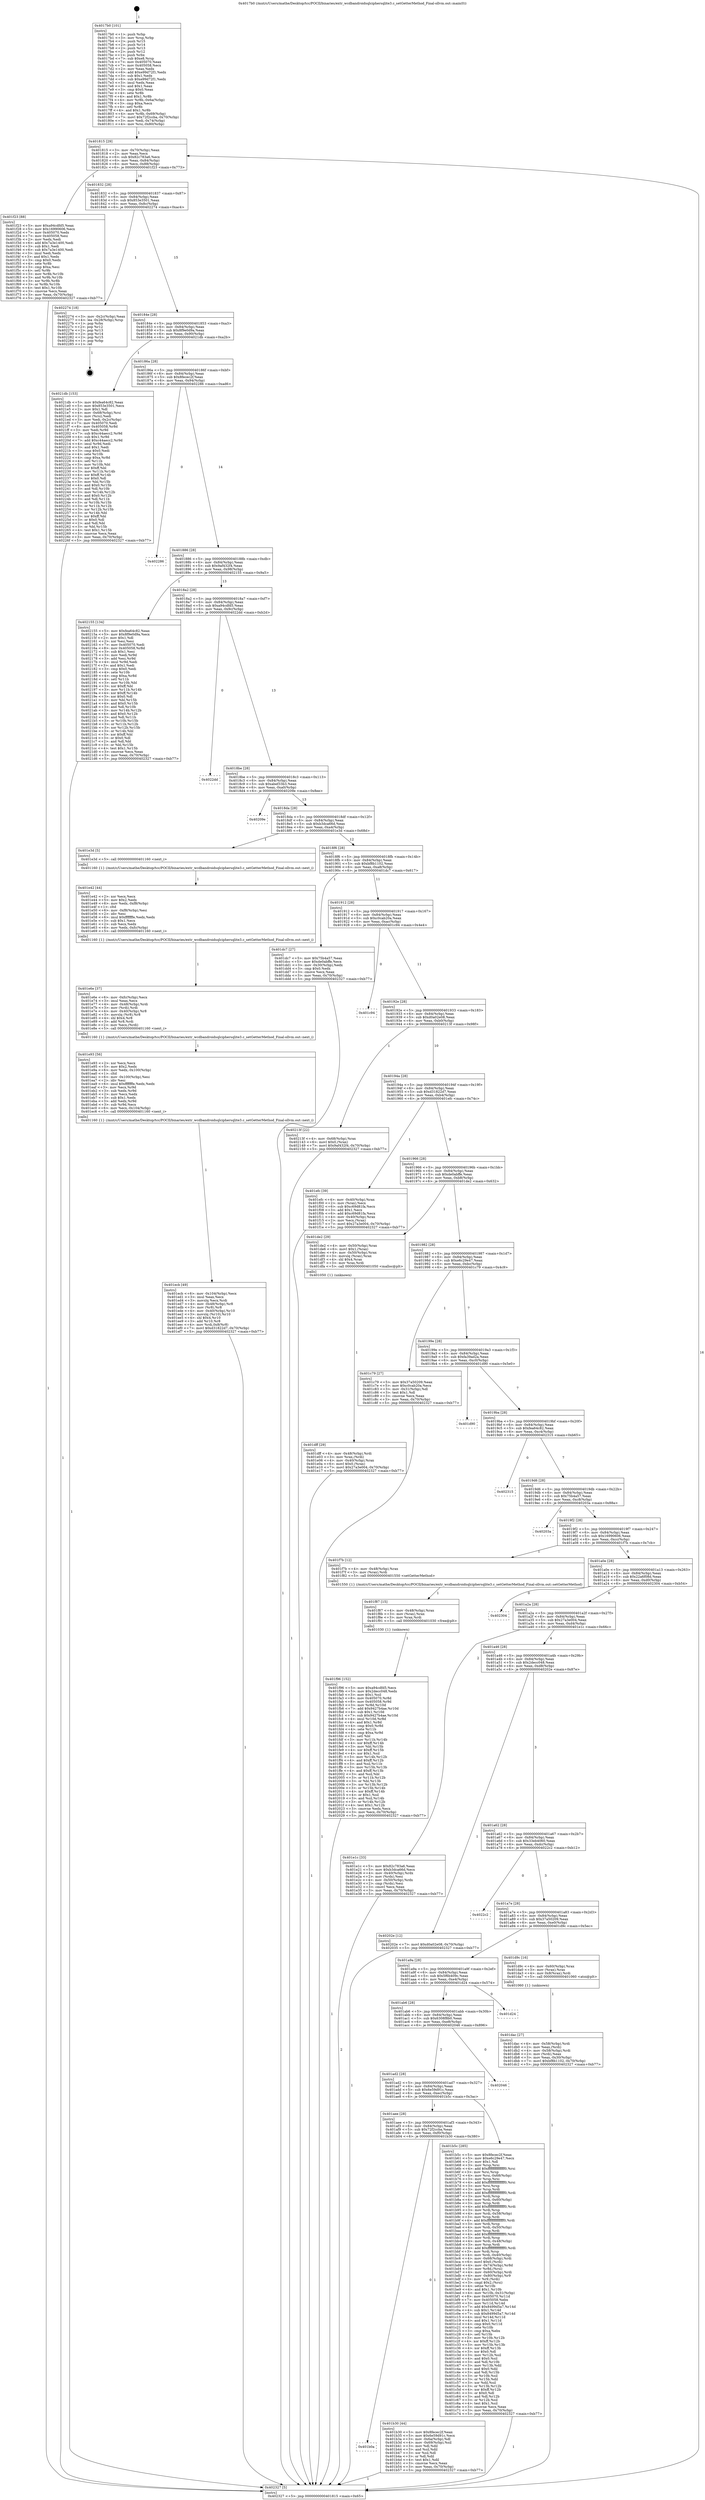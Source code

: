 digraph "0x4017b0" {
  label = "0x4017b0 (/mnt/c/Users/mathe/Desktop/tcc/POCII/binaries/extr_wcdbandroidsqlciphersqlite3.c_setGetterMethod_Final-ollvm.out::main(0))"
  labelloc = "t"
  node[shape=record]

  Entry [label="",width=0.3,height=0.3,shape=circle,fillcolor=black,style=filled]
  "0x401815" [label="{
     0x401815 [29]\l
     | [instrs]\l
     &nbsp;&nbsp;0x401815 \<+3\>: mov -0x70(%rbp),%eax\l
     &nbsp;&nbsp;0x401818 \<+2\>: mov %eax,%ecx\l
     &nbsp;&nbsp;0x40181a \<+6\>: sub $0x82c783a6,%ecx\l
     &nbsp;&nbsp;0x401820 \<+6\>: mov %eax,-0x84(%rbp)\l
     &nbsp;&nbsp;0x401826 \<+6\>: mov %ecx,-0x88(%rbp)\l
     &nbsp;&nbsp;0x40182c \<+6\>: je 0000000000401f23 \<main+0x773\>\l
  }"]
  "0x401f23" [label="{
     0x401f23 [88]\l
     | [instrs]\l
     &nbsp;&nbsp;0x401f23 \<+5\>: mov $0xa94cdfd5,%eax\l
     &nbsp;&nbsp;0x401f28 \<+5\>: mov $0x16990606,%ecx\l
     &nbsp;&nbsp;0x401f2d \<+7\>: mov 0x405070,%edx\l
     &nbsp;&nbsp;0x401f34 \<+7\>: mov 0x405058,%esi\l
     &nbsp;&nbsp;0x401f3b \<+2\>: mov %edx,%edi\l
     &nbsp;&nbsp;0x401f3d \<+6\>: add $0x7a3e1400,%edi\l
     &nbsp;&nbsp;0x401f43 \<+3\>: sub $0x1,%edi\l
     &nbsp;&nbsp;0x401f46 \<+6\>: sub $0x7a3e1400,%edi\l
     &nbsp;&nbsp;0x401f4c \<+3\>: imul %edi,%edx\l
     &nbsp;&nbsp;0x401f4f \<+3\>: and $0x1,%edx\l
     &nbsp;&nbsp;0x401f52 \<+3\>: cmp $0x0,%edx\l
     &nbsp;&nbsp;0x401f55 \<+4\>: sete %r8b\l
     &nbsp;&nbsp;0x401f59 \<+3\>: cmp $0xa,%esi\l
     &nbsp;&nbsp;0x401f5c \<+4\>: setl %r9b\l
     &nbsp;&nbsp;0x401f60 \<+3\>: mov %r8b,%r10b\l
     &nbsp;&nbsp;0x401f63 \<+3\>: and %r9b,%r10b\l
     &nbsp;&nbsp;0x401f66 \<+3\>: xor %r9b,%r8b\l
     &nbsp;&nbsp;0x401f69 \<+3\>: or %r8b,%r10b\l
     &nbsp;&nbsp;0x401f6c \<+4\>: test $0x1,%r10b\l
     &nbsp;&nbsp;0x401f70 \<+3\>: cmovne %ecx,%eax\l
     &nbsp;&nbsp;0x401f73 \<+3\>: mov %eax,-0x70(%rbp)\l
     &nbsp;&nbsp;0x401f76 \<+5\>: jmp 0000000000402327 \<main+0xb77\>\l
  }"]
  "0x401832" [label="{
     0x401832 [28]\l
     | [instrs]\l
     &nbsp;&nbsp;0x401832 \<+5\>: jmp 0000000000401837 \<main+0x87\>\l
     &nbsp;&nbsp;0x401837 \<+6\>: mov -0x84(%rbp),%eax\l
     &nbsp;&nbsp;0x40183d \<+5\>: sub $0x853e3501,%eax\l
     &nbsp;&nbsp;0x401842 \<+6\>: mov %eax,-0x8c(%rbp)\l
     &nbsp;&nbsp;0x401848 \<+6\>: je 0000000000402274 \<main+0xac4\>\l
  }"]
  Exit [label="",width=0.3,height=0.3,shape=circle,fillcolor=black,style=filled,peripheries=2]
  "0x402274" [label="{
     0x402274 [18]\l
     | [instrs]\l
     &nbsp;&nbsp;0x402274 \<+3\>: mov -0x2c(%rbp),%eax\l
     &nbsp;&nbsp;0x402277 \<+4\>: lea -0x28(%rbp),%rsp\l
     &nbsp;&nbsp;0x40227b \<+1\>: pop %rbx\l
     &nbsp;&nbsp;0x40227c \<+2\>: pop %r12\l
     &nbsp;&nbsp;0x40227e \<+2\>: pop %r13\l
     &nbsp;&nbsp;0x402280 \<+2\>: pop %r14\l
     &nbsp;&nbsp;0x402282 \<+2\>: pop %r15\l
     &nbsp;&nbsp;0x402284 \<+1\>: pop %rbp\l
     &nbsp;&nbsp;0x402285 \<+1\>: ret\l
  }"]
  "0x40184e" [label="{
     0x40184e [28]\l
     | [instrs]\l
     &nbsp;&nbsp;0x40184e \<+5\>: jmp 0000000000401853 \<main+0xa3\>\l
     &nbsp;&nbsp;0x401853 \<+6\>: mov -0x84(%rbp),%eax\l
     &nbsp;&nbsp;0x401859 \<+5\>: sub $0x8f9e0d9a,%eax\l
     &nbsp;&nbsp;0x40185e \<+6\>: mov %eax,-0x90(%rbp)\l
     &nbsp;&nbsp;0x401864 \<+6\>: je 00000000004021db \<main+0xa2b\>\l
  }"]
  "0x401f96" [label="{
     0x401f96 [152]\l
     | [instrs]\l
     &nbsp;&nbsp;0x401f96 \<+5\>: mov $0xa94cdfd5,%ecx\l
     &nbsp;&nbsp;0x401f9b \<+5\>: mov $0x2decc048,%edx\l
     &nbsp;&nbsp;0x401fa0 \<+3\>: mov $0x1,%sil\l
     &nbsp;&nbsp;0x401fa3 \<+8\>: mov 0x405070,%r8d\l
     &nbsp;&nbsp;0x401fab \<+8\>: mov 0x405058,%r9d\l
     &nbsp;&nbsp;0x401fb3 \<+3\>: mov %r8d,%r10d\l
     &nbsp;&nbsp;0x401fb6 \<+7\>: add $0x9427b4ae,%r10d\l
     &nbsp;&nbsp;0x401fbd \<+4\>: sub $0x1,%r10d\l
     &nbsp;&nbsp;0x401fc1 \<+7\>: sub $0x9427b4ae,%r10d\l
     &nbsp;&nbsp;0x401fc8 \<+4\>: imul %r10d,%r8d\l
     &nbsp;&nbsp;0x401fcc \<+4\>: and $0x1,%r8d\l
     &nbsp;&nbsp;0x401fd0 \<+4\>: cmp $0x0,%r8d\l
     &nbsp;&nbsp;0x401fd4 \<+4\>: sete %r11b\l
     &nbsp;&nbsp;0x401fd8 \<+4\>: cmp $0xa,%r9d\l
     &nbsp;&nbsp;0x401fdc \<+3\>: setl %bl\l
     &nbsp;&nbsp;0x401fdf \<+3\>: mov %r11b,%r14b\l
     &nbsp;&nbsp;0x401fe2 \<+4\>: xor $0xff,%r14b\l
     &nbsp;&nbsp;0x401fe6 \<+3\>: mov %bl,%r15b\l
     &nbsp;&nbsp;0x401fe9 \<+4\>: xor $0xff,%r15b\l
     &nbsp;&nbsp;0x401fed \<+4\>: xor $0x1,%sil\l
     &nbsp;&nbsp;0x401ff1 \<+3\>: mov %r14b,%r12b\l
     &nbsp;&nbsp;0x401ff4 \<+4\>: and $0xff,%r12b\l
     &nbsp;&nbsp;0x401ff8 \<+3\>: and %sil,%r11b\l
     &nbsp;&nbsp;0x401ffb \<+3\>: mov %r15b,%r13b\l
     &nbsp;&nbsp;0x401ffe \<+4\>: and $0xff,%r13b\l
     &nbsp;&nbsp;0x402002 \<+3\>: and %sil,%bl\l
     &nbsp;&nbsp;0x402005 \<+3\>: or %r11b,%r12b\l
     &nbsp;&nbsp;0x402008 \<+3\>: or %bl,%r13b\l
     &nbsp;&nbsp;0x40200b \<+3\>: xor %r13b,%r12b\l
     &nbsp;&nbsp;0x40200e \<+3\>: or %r15b,%r14b\l
     &nbsp;&nbsp;0x402011 \<+4\>: xor $0xff,%r14b\l
     &nbsp;&nbsp;0x402015 \<+4\>: or $0x1,%sil\l
     &nbsp;&nbsp;0x402019 \<+3\>: and %sil,%r14b\l
     &nbsp;&nbsp;0x40201c \<+3\>: or %r14b,%r12b\l
     &nbsp;&nbsp;0x40201f \<+4\>: test $0x1,%r12b\l
     &nbsp;&nbsp;0x402023 \<+3\>: cmovne %edx,%ecx\l
     &nbsp;&nbsp;0x402026 \<+3\>: mov %ecx,-0x70(%rbp)\l
     &nbsp;&nbsp;0x402029 \<+5\>: jmp 0000000000402327 \<main+0xb77\>\l
  }"]
  "0x4021db" [label="{
     0x4021db [153]\l
     | [instrs]\l
     &nbsp;&nbsp;0x4021db \<+5\>: mov $0xfea64c82,%eax\l
     &nbsp;&nbsp;0x4021e0 \<+5\>: mov $0x853e3501,%ecx\l
     &nbsp;&nbsp;0x4021e5 \<+2\>: mov $0x1,%dl\l
     &nbsp;&nbsp;0x4021e7 \<+4\>: mov -0x68(%rbp),%rsi\l
     &nbsp;&nbsp;0x4021eb \<+2\>: mov (%rsi),%edi\l
     &nbsp;&nbsp;0x4021ed \<+3\>: mov %edi,-0x2c(%rbp)\l
     &nbsp;&nbsp;0x4021f0 \<+7\>: mov 0x405070,%edi\l
     &nbsp;&nbsp;0x4021f7 \<+8\>: mov 0x405058,%r8d\l
     &nbsp;&nbsp;0x4021ff \<+3\>: mov %edi,%r9d\l
     &nbsp;&nbsp;0x402202 \<+7\>: sub $0xc44aecc2,%r9d\l
     &nbsp;&nbsp;0x402209 \<+4\>: sub $0x1,%r9d\l
     &nbsp;&nbsp;0x40220d \<+7\>: add $0xc44aecc2,%r9d\l
     &nbsp;&nbsp;0x402214 \<+4\>: imul %r9d,%edi\l
     &nbsp;&nbsp;0x402218 \<+3\>: and $0x1,%edi\l
     &nbsp;&nbsp;0x40221b \<+3\>: cmp $0x0,%edi\l
     &nbsp;&nbsp;0x40221e \<+4\>: sete %r10b\l
     &nbsp;&nbsp;0x402222 \<+4\>: cmp $0xa,%r8d\l
     &nbsp;&nbsp;0x402226 \<+4\>: setl %r11b\l
     &nbsp;&nbsp;0x40222a \<+3\>: mov %r10b,%bl\l
     &nbsp;&nbsp;0x40222d \<+3\>: xor $0xff,%bl\l
     &nbsp;&nbsp;0x402230 \<+3\>: mov %r11b,%r14b\l
     &nbsp;&nbsp;0x402233 \<+4\>: xor $0xff,%r14b\l
     &nbsp;&nbsp;0x402237 \<+3\>: xor $0x0,%dl\l
     &nbsp;&nbsp;0x40223a \<+3\>: mov %bl,%r15b\l
     &nbsp;&nbsp;0x40223d \<+4\>: and $0x0,%r15b\l
     &nbsp;&nbsp;0x402241 \<+3\>: and %dl,%r10b\l
     &nbsp;&nbsp;0x402244 \<+3\>: mov %r14b,%r12b\l
     &nbsp;&nbsp;0x402247 \<+4\>: and $0x0,%r12b\l
     &nbsp;&nbsp;0x40224b \<+3\>: and %dl,%r11b\l
     &nbsp;&nbsp;0x40224e \<+3\>: or %r10b,%r15b\l
     &nbsp;&nbsp;0x402251 \<+3\>: or %r11b,%r12b\l
     &nbsp;&nbsp;0x402254 \<+3\>: xor %r12b,%r15b\l
     &nbsp;&nbsp;0x402257 \<+3\>: or %r14b,%bl\l
     &nbsp;&nbsp;0x40225a \<+3\>: xor $0xff,%bl\l
     &nbsp;&nbsp;0x40225d \<+3\>: or $0x0,%dl\l
     &nbsp;&nbsp;0x402260 \<+2\>: and %dl,%bl\l
     &nbsp;&nbsp;0x402262 \<+3\>: or %bl,%r15b\l
     &nbsp;&nbsp;0x402265 \<+4\>: test $0x1,%r15b\l
     &nbsp;&nbsp;0x402269 \<+3\>: cmovne %ecx,%eax\l
     &nbsp;&nbsp;0x40226c \<+3\>: mov %eax,-0x70(%rbp)\l
     &nbsp;&nbsp;0x40226f \<+5\>: jmp 0000000000402327 \<main+0xb77\>\l
  }"]
  "0x40186a" [label="{
     0x40186a [28]\l
     | [instrs]\l
     &nbsp;&nbsp;0x40186a \<+5\>: jmp 000000000040186f \<main+0xbf\>\l
     &nbsp;&nbsp;0x40186f \<+6\>: mov -0x84(%rbp),%eax\l
     &nbsp;&nbsp;0x401875 \<+5\>: sub $0x8fecec2f,%eax\l
     &nbsp;&nbsp;0x40187a \<+6\>: mov %eax,-0x94(%rbp)\l
     &nbsp;&nbsp;0x401880 \<+6\>: je 0000000000402286 \<main+0xad6\>\l
  }"]
  "0x401f87" [label="{
     0x401f87 [15]\l
     | [instrs]\l
     &nbsp;&nbsp;0x401f87 \<+4\>: mov -0x48(%rbp),%rax\l
     &nbsp;&nbsp;0x401f8b \<+3\>: mov (%rax),%rax\l
     &nbsp;&nbsp;0x401f8e \<+3\>: mov %rax,%rdi\l
     &nbsp;&nbsp;0x401f91 \<+5\>: call 0000000000401030 \<free@plt\>\l
     | [calls]\l
     &nbsp;&nbsp;0x401030 \{1\} (unknown)\l
  }"]
  "0x402286" [label="{
     0x402286\l
  }", style=dashed]
  "0x401886" [label="{
     0x401886 [28]\l
     | [instrs]\l
     &nbsp;&nbsp;0x401886 \<+5\>: jmp 000000000040188b \<main+0xdb\>\l
     &nbsp;&nbsp;0x40188b \<+6\>: mov -0x84(%rbp),%eax\l
     &nbsp;&nbsp;0x401891 \<+5\>: sub $0x9af432f4,%eax\l
     &nbsp;&nbsp;0x401896 \<+6\>: mov %eax,-0x98(%rbp)\l
     &nbsp;&nbsp;0x40189c \<+6\>: je 0000000000402155 \<main+0x9a5\>\l
  }"]
  "0x401ecb" [label="{
     0x401ecb [49]\l
     | [instrs]\l
     &nbsp;&nbsp;0x401ecb \<+6\>: mov -0x104(%rbp),%ecx\l
     &nbsp;&nbsp;0x401ed1 \<+3\>: imul %eax,%ecx\l
     &nbsp;&nbsp;0x401ed4 \<+3\>: movslq %ecx,%rdi\l
     &nbsp;&nbsp;0x401ed7 \<+4\>: mov -0x48(%rbp),%r8\l
     &nbsp;&nbsp;0x401edb \<+3\>: mov (%r8),%r8\l
     &nbsp;&nbsp;0x401ede \<+4\>: mov -0x40(%rbp),%r10\l
     &nbsp;&nbsp;0x401ee2 \<+3\>: movslq (%r10),%r10\l
     &nbsp;&nbsp;0x401ee5 \<+4\>: shl $0x4,%r10\l
     &nbsp;&nbsp;0x401ee9 \<+3\>: add %r10,%r8\l
     &nbsp;&nbsp;0x401eec \<+4\>: mov %rdi,0x8(%r8)\l
     &nbsp;&nbsp;0x401ef0 \<+7\>: movl $0xd31822d7,-0x70(%rbp)\l
     &nbsp;&nbsp;0x401ef7 \<+5\>: jmp 0000000000402327 \<main+0xb77\>\l
  }"]
  "0x402155" [label="{
     0x402155 [134]\l
     | [instrs]\l
     &nbsp;&nbsp;0x402155 \<+5\>: mov $0xfea64c82,%eax\l
     &nbsp;&nbsp;0x40215a \<+5\>: mov $0x8f9e0d9a,%ecx\l
     &nbsp;&nbsp;0x40215f \<+2\>: mov $0x1,%dl\l
     &nbsp;&nbsp;0x402161 \<+2\>: xor %esi,%esi\l
     &nbsp;&nbsp;0x402163 \<+7\>: mov 0x405070,%edi\l
     &nbsp;&nbsp;0x40216a \<+8\>: mov 0x405058,%r8d\l
     &nbsp;&nbsp;0x402172 \<+3\>: sub $0x1,%esi\l
     &nbsp;&nbsp;0x402175 \<+3\>: mov %edi,%r9d\l
     &nbsp;&nbsp;0x402178 \<+3\>: add %esi,%r9d\l
     &nbsp;&nbsp;0x40217b \<+4\>: imul %r9d,%edi\l
     &nbsp;&nbsp;0x40217f \<+3\>: and $0x1,%edi\l
     &nbsp;&nbsp;0x402182 \<+3\>: cmp $0x0,%edi\l
     &nbsp;&nbsp;0x402185 \<+4\>: sete %r10b\l
     &nbsp;&nbsp;0x402189 \<+4\>: cmp $0xa,%r8d\l
     &nbsp;&nbsp;0x40218d \<+4\>: setl %r11b\l
     &nbsp;&nbsp;0x402191 \<+3\>: mov %r10b,%bl\l
     &nbsp;&nbsp;0x402194 \<+3\>: xor $0xff,%bl\l
     &nbsp;&nbsp;0x402197 \<+3\>: mov %r11b,%r14b\l
     &nbsp;&nbsp;0x40219a \<+4\>: xor $0xff,%r14b\l
     &nbsp;&nbsp;0x40219e \<+3\>: xor $0x0,%dl\l
     &nbsp;&nbsp;0x4021a1 \<+3\>: mov %bl,%r15b\l
     &nbsp;&nbsp;0x4021a4 \<+4\>: and $0x0,%r15b\l
     &nbsp;&nbsp;0x4021a8 \<+3\>: and %dl,%r10b\l
     &nbsp;&nbsp;0x4021ab \<+3\>: mov %r14b,%r12b\l
     &nbsp;&nbsp;0x4021ae \<+4\>: and $0x0,%r12b\l
     &nbsp;&nbsp;0x4021b2 \<+3\>: and %dl,%r11b\l
     &nbsp;&nbsp;0x4021b5 \<+3\>: or %r10b,%r15b\l
     &nbsp;&nbsp;0x4021b8 \<+3\>: or %r11b,%r12b\l
     &nbsp;&nbsp;0x4021bb \<+3\>: xor %r12b,%r15b\l
     &nbsp;&nbsp;0x4021be \<+3\>: or %r14b,%bl\l
     &nbsp;&nbsp;0x4021c1 \<+3\>: xor $0xff,%bl\l
     &nbsp;&nbsp;0x4021c4 \<+3\>: or $0x0,%dl\l
     &nbsp;&nbsp;0x4021c7 \<+2\>: and %dl,%bl\l
     &nbsp;&nbsp;0x4021c9 \<+3\>: or %bl,%r15b\l
     &nbsp;&nbsp;0x4021cc \<+4\>: test $0x1,%r15b\l
     &nbsp;&nbsp;0x4021d0 \<+3\>: cmovne %ecx,%eax\l
     &nbsp;&nbsp;0x4021d3 \<+3\>: mov %eax,-0x70(%rbp)\l
     &nbsp;&nbsp;0x4021d6 \<+5\>: jmp 0000000000402327 \<main+0xb77\>\l
  }"]
  "0x4018a2" [label="{
     0x4018a2 [28]\l
     | [instrs]\l
     &nbsp;&nbsp;0x4018a2 \<+5\>: jmp 00000000004018a7 \<main+0xf7\>\l
     &nbsp;&nbsp;0x4018a7 \<+6\>: mov -0x84(%rbp),%eax\l
     &nbsp;&nbsp;0x4018ad \<+5\>: sub $0xa94cdfd5,%eax\l
     &nbsp;&nbsp;0x4018b2 \<+6\>: mov %eax,-0x9c(%rbp)\l
     &nbsp;&nbsp;0x4018b8 \<+6\>: je 00000000004022dd \<main+0xb2d\>\l
  }"]
  "0x401e93" [label="{
     0x401e93 [56]\l
     | [instrs]\l
     &nbsp;&nbsp;0x401e93 \<+2\>: xor %ecx,%ecx\l
     &nbsp;&nbsp;0x401e95 \<+5\>: mov $0x2,%edx\l
     &nbsp;&nbsp;0x401e9a \<+6\>: mov %edx,-0x100(%rbp)\l
     &nbsp;&nbsp;0x401ea0 \<+1\>: cltd\l
     &nbsp;&nbsp;0x401ea1 \<+6\>: mov -0x100(%rbp),%esi\l
     &nbsp;&nbsp;0x401ea7 \<+2\>: idiv %esi\l
     &nbsp;&nbsp;0x401ea9 \<+6\>: imul $0xfffffffe,%edx,%edx\l
     &nbsp;&nbsp;0x401eaf \<+3\>: mov %ecx,%r9d\l
     &nbsp;&nbsp;0x401eb2 \<+3\>: sub %edx,%r9d\l
     &nbsp;&nbsp;0x401eb5 \<+2\>: mov %ecx,%edx\l
     &nbsp;&nbsp;0x401eb7 \<+3\>: sub $0x1,%edx\l
     &nbsp;&nbsp;0x401eba \<+3\>: add %edx,%r9d\l
     &nbsp;&nbsp;0x401ebd \<+3\>: sub %r9d,%ecx\l
     &nbsp;&nbsp;0x401ec0 \<+6\>: mov %ecx,-0x104(%rbp)\l
     &nbsp;&nbsp;0x401ec6 \<+5\>: call 0000000000401160 \<next_i\>\l
     | [calls]\l
     &nbsp;&nbsp;0x401160 \{1\} (/mnt/c/Users/mathe/Desktop/tcc/POCII/binaries/extr_wcdbandroidsqlciphersqlite3.c_setGetterMethod_Final-ollvm.out::next_i)\l
  }"]
  "0x4022dd" [label="{
     0x4022dd\l
  }", style=dashed]
  "0x4018be" [label="{
     0x4018be [28]\l
     | [instrs]\l
     &nbsp;&nbsp;0x4018be \<+5\>: jmp 00000000004018c3 \<main+0x113\>\l
     &nbsp;&nbsp;0x4018c3 \<+6\>: mov -0x84(%rbp),%eax\l
     &nbsp;&nbsp;0x4018c9 \<+5\>: sub $0xabef33b3,%eax\l
     &nbsp;&nbsp;0x4018ce \<+6\>: mov %eax,-0xa0(%rbp)\l
     &nbsp;&nbsp;0x4018d4 \<+6\>: je 000000000040209e \<main+0x8ee\>\l
  }"]
  "0x401e6e" [label="{
     0x401e6e [37]\l
     | [instrs]\l
     &nbsp;&nbsp;0x401e6e \<+6\>: mov -0xfc(%rbp),%ecx\l
     &nbsp;&nbsp;0x401e74 \<+3\>: imul %eax,%ecx\l
     &nbsp;&nbsp;0x401e77 \<+4\>: mov -0x48(%rbp),%rdi\l
     &nbsp;&nbsp;0x401e7b \<+3\>: mov (%rdi),%rdi\l
     &nbsp;&nbsp;0x401e7e \<+4\>: mov -0x40(%rbp),%r8\l
     &nbsp;&nbsp;0x401e82 \<+3\>: movslq (%r8),%r8\l
     &nbsp;&nbsp;0x401e85 \<+4\>: shl $0x4,%r8\l
     &nbsp;&nbsp;0x401e89 \<+3\>: add %r8,%rdi\l
     &nbsp;&nbsp;0x401e8c \<+2\>: mov %ecx,(%rdi)\l
     &nbsp;&nbsp;0x401e8e \<+5\>: call 0000000000401160 \<next_i\>\l
     | [calls]\l
     &nbsp;&nbsp;0x401160 \{1\} (/mnt/c/Users/mathe/Desktop/tcc/POCII/binaries/extr_wcdbandroidsqlciphersqlite3.c_setGetterMethod_Final-ollvm.out::next_i)\l
  }"]
  "0x40209e" [label="{
     0x40209e\l
  }", style=dashed]
  "0x4018da" [label="{
     0x4018da [28]\l
     | [instrs]\l
     &nbsp;&nbsp;0x4018da \<+5\>: jmp 00000000004018df \<main+0x12f\>\l
     &nbsp;&nbsp;0x4018df \<+6\>: mov -0x84(%rbp),%eax\l
     &nbsp;&nbsp;0x4018e5 \<+5\>: sub $0xb3dca66d,%eax\l
     &nbsp;&nbsp;0x4018ea \<+6\>: mov %eax,-0xa4(%rbp)\l
     &nbsp;&nbsp;0x4018f0 \<+6\>: je 0000000000401e3d \<main+0x68d\>\l
  }"]
  "0x401e42" [label="{
     0x401e42 [44]\l
     | [instrs]\l
     &nbsp;&nbsp;0x401e42 \<+2\>: xor %ecx,%ecx\l
     &nbsp;&nbsp;0x401e44 \<+5\>: mov $0x2,%edx\l
     &nbsp;&nbsp;0x401e49 \<+6\>: mov %edx,-0xf8(%rbp)\l
     &nbsp;&nbsp;0x401e4f \<+1\>: cltd\l
     &nbsp;&nbsp;0x401e50 \<+6\>: mov -0xf8(%rbp),%esi\l
     &nbsp;&nbsp;0x401e56 \<+2\>: idiv %esi\l
     &nbsp;&nbsp;0x401e58 \<+6\>: imul $0xfffffffe,%edx,%edx\l
     &nbsp;&nbsp;0x401e5e \<+3\>: sub $0x1,%ecx\l
     &nbsp;&nbsp;0x401e61 \<+2\>: sub %ecx,%edx\l
     &nbsp;&nbsp;0x401e63 \<+6\>: mov %edx,-0xfc(%rbp)\l
     &nbsp;&nbsp;0x401e69 \<+5\>: call 0000000000401160 \<next_i\>\l
     | [calls]\l
     &nbsp;&nbsp;0x401160 \{1\} (/mnt/c/Users/mathe/Desktop/tcc/POCII/binaries/extr_wcdbandroidsqlciphersqlite3.c_setGetterMethod_Final-ollvm.out::next_i)\l
  }"]
  "0x401e3d" [label="{
     0x401e3d [5]\l
     | [instrs]\l
     &nbsp;&nbsp;0x401e3d \<+5\>: call 0000000000401160 \<next_i\>\l
     | [calls]\l
     &nbsp;&nbsp;0x401160 \{1\} (/mnt/c/Users/mathe/Desktop/tcc/POCII/binaries/extr_wcdbandroidsqlciphersqlite3.c_setGetterMethod_Final-ollvm.out::next_i)\l
  }"]
  "0x4018f6" [label="{
     0x4018f6 [28]\l
     | [instrs]\l
     &nbsp;&nbsp;0x4018f6 \<+5\>: jmp 00000000004018fb \<main+0x14b\>\l
     &nbsp;&nbsp;0x4018fb \<+6\>: mov -0x84(%rbp),%eax\l
     &nbsp;&nbsp;0x401901 \<+5\>: sub $0xbf8b1102,%eax\l
     &nbsp;&nbsp;0x401906 \<+6\>: mov %eax,-0xa8(%rbp)\l
     &nbsp;&nbsp;0x40190c \<+6\>: je 0000000000401dc7 \<main+0x617\>\l
  }"]
  "0x401dff" [label="{
     0x401dff [29]\l
     | [instrs]\l
     &nbsp;&nbsp;0x401dff \<+4\>: mov -0x48(%rbp),%rdi\l
     &nbsp;&nbsp;0x401e03 \<+3\>: mov %rax,(%rdi)\l
     &nbsp;&nbsp;0x401e06 \<+4\>: mov -0x40(%rbp),%rax\l
     &nbsp;&nbsp;0x401e0a \<+6\>: movl $0x0,(%rax)\l
     &nbsp;&nbsp;0x401e10 \<+7\>: movl $0x27a3e004,-0x70(%rbp)\l
     &nbsp;&nbsp;0x401e17 \<+5\>: jmp 0000000000402327 \<main+0xb77\>\l
  }"]
  "0x401dc7" [label="{
     0x401dc7 [27]\l
     | [instrs]\l
     &nbsp;&nbsp;0x401dc7 \<+5\>: mov $0x75b4a57,%eax\l
     &nbsp;&nbsp;0x401dcc \<+5\>: mov $0xde0abffe,%ecx\l
     &nbsp;&nbsp;0x401dd1 \<+3\>: mov -0x30(%rbp),%edx\l
     &nbsp;&nbsp;0x401dd4 \<+3\>: cmp $0x0,%edx\l
     &nbsp;&nbsp;0x401dd7 \<+3\>: cmove %ecx,%eax\l
     &nbsp;&nbsp;0x401dda \<+3\>: mov %eax,-0x70(%rbp)\l
     &nbsp;&nbsp;0x401ddd \<+5\>: jmp 0000000000402327 \<main+0xb77\>\l
  }"]
  "0x401912" [label="{
     0x401912 [28]\l
     | [instrs]\l
     &nbsp;&nbsp;0x401912 \<+5\>: jmp 0000000000401917 \<main+0x167\>\l
     &nbsp;&nbsp;0x401917 \<+6\>: mov -0x84(%rbp),%eax\l
     &nbsp;&nbsp;0x40191d \<+5\>: sub $0xc0cab20a,%eax\l
     &nbsp;&nbsp;0x401922 \<+6\>: mov %eax,-0xac(%rbp)\l
     &nbsp;&nbsp;0x401928 \<+6\>: je 0000000000401c94 \<main+0x4e4\>\l
  }"]
  "0x401dac" [label="{
     0x401dac [27]\l
     | [instrs]\l
     &nbsp;&nbsp;0x401dac \<+4\>: mov -0x58(%rbp),%rdi\l
     &nbsp;&nbsp;0x401db0 \<+2\>: mov %eax,(%rdi)\l
     &nbsp;&nbsp;0x401db2 \<+4\>: mov -0x58(%rbp),%rdi\l
     &nbsp;&nbsp;0x401db6 \<+2\>: mov (%rdi),%eax\l
     &nbsp;&nbsp;0x401db8 \<+3\>: mov %eax,-0x30(%rbp)\l
     &nbsp;&nbsp;0x401dbb \<+7\>: movl $0xbf8b1102,-0x70(%rbp)\l
     &nbsp;&nbsp;0x401dc2 \<+5\>: jmp 0000000000402327 \<main+0xb77\>\l
  }"]
  "0x401c94" [label="{
     0x401c94\l
  }", style=dashed]
  "0x40192e" [label="{
     0x40192e [28]\l
     | [instrs]\l
     &nbsp;&nbsp;0x40192e \<+5\>: jmp 0000000000401933 \<main+0x183\>\l
     &nbsp;&nbsp;0x401933 \<+6\>: mov -0x84(%rbp),%eax\l
     &nbsp;&nbsp;0x401939 \<+5\>: sub $0xd0a02e08,%eax\l
     &nbsp;&nbsp;0x40193e \<+6\>: mov %eax,-0xb0(%rbp)\l
     &nbsp;&nbsp;0x401944 \<+6\>: je 000000000040213f \<main+0x98f\>\l
  }"]
  "0x4017b0" [label="{
     0x4017b0 [101]\l
     | [instrs]\l
     &nbsp;&nbsp;0x4017b0 \<+1\>: push %rbp\l
     &nbsp;&nbsp;0x4017b1 \<+3\>: mov %rsp,%rbp\l
     &nbsp;&nbsp;0x4017b4 \<+2\>: push %r15\l
     &nbsp;&nbsp;0x4017b6 \<+2\>: push %r14\l
     &nbsp;&nbsp;0x4017b8 \<+2\>: push %r13\l
     &nbsp;&nbsp;0x4017ba \<+2\>: push %r12\l
     &nbsp;&nbsp;0x4017bc \<+1\>: push %rbx\l
     &nbsp;&nbsp;0x4017bd \<+7\>: sub $0xe8,%rsp\l
     &nbsp;&nbsp;0x4017c4 \<+7\>: mov 0x405070,%eax\l
     &nbsp;&nbsp;0x4017cb \<+7\>: mov 0x405058,%ecx\l
     &nbsp;&nbsp;0x4017d2 \<+2\>: mov %eax,%edx\l
     &nbsp;&nbsp;0x4017d4 \<+6\>: add $0xe99d72f1,%edx\l
     &nbsp;&nbsp;0x4017da \<+3\>: sub $0x1,%edx\l
     &nbsp;&nbsp;0x4017dd \<+6\>: sub $0xe99d72f1,%edx\l
     &nbsp;&nbsp;0x4017e3 \<+3\>: imul %edx,%eax\l
     &nbsp;&nbsp;0x4017e6 \<+3\>: and $0x1,%eax\l
     &nbsp;&nbsp;0x4017e9 \<+3\>: cmp $0x0,%eax\l
     &nbsp;&nbsp;0x4017ec \<+4\>: sete %r8b\l
     &nbsp;&nbsp;0x4017f0 \<+4\>: and $0x1,%r8b\l
     &nbsp;&nbsp;0x4017f4 \<+4\>: mov %r8b,-0x6a(%rbp)\l
     &nbsp;&nbsp;0x4017f8 \<+3\>: cmp $0xa,%ecx\l
     &nbsp;&nbsp;0x4017fb \<+4\>: setl %r8b\l
     &nbsp;&nbsp;0x4017ff \<+4\>: and $0x1,%r8b\l
     &nbsp;&nbsp;0x401803 \<+4\>: mov %r8b,-0x69(%rbp)\l
     &nbsp;&nbsp;0x401807 \<+7\>: movl $0x72f2ccba,-0x70(%rbp)\l
     &nbsp;&nbsp;0x40180e \<+3\>: mov %edi,-0x74(%rbp)\l
     &nbsp;&nbsp;0x401811 \<+4\>: mov %rsi,-0x80(%rbp)\l
  }"]
  "0x40213f" [label="{
     0x40213f [22]\l
     | [instrs]\l
     &nbsp;&nbsp;0x40213f \<+4\>: mov -0x68(%rbp),%rax\l
     &nbsp;&nbsp;0x402143 \<+6\>: movl $0x0,(%rax)\l
     &nbsp;&nbsp;0x402149 \<+7\>: movl $0x9af432f4,-0x70(%rbp)\l
     &nbsp;&nbsp;0x402150 \<+5\>: jmp 0000000000402327 \<main+0xb77\>\l
  }"]
  "0x40194a" [label="{
     0x40194a [28]\l
     | [instrs]\l
     &nbsp;&nbsp;0x40194a \<+5\>: jmp 000000000040194f \<main+0x19f\>\l
     &nbsp;&nbsp;0x40194f \<+6\>: mov -0x84(%rbp),%eax\l
     &nbsp;&nbsp;0x401955 \<+5\>: sub $0xd31822d7,%eax\l
     &nbsp;&nbsp;0x40195a \<+6\>: mov %eax,-0xb4(%rbp)\l
     &nbsp;&nbsp;0x401960 \<+6\>: je 0000000000401efc \<main+0x74c\>\l
  }"]
  "0x402327" [label="{
     0x402327 [5]\l
     | [instrs]\l
     &nbsp;&nbsp;0x402327 \<+5\>: jmp 0000000000401815 \<main+0x65\>\l
  }"]
  "0x401efc" [label="{
     0x401efc [39]\l
     | [instrs]\l
     &nbsp;&nbsp;0x401efc \<+4\>: mov -0x40(%rbp),%rax\l
     &nbsp;&nbsp;0x401f00 \<+2\>: mov (%rax),%ecx\l
     &nbsp;&nbsp;0x401f02 \<+6\>: sub $0xc69d81fa,%ecx\l
     &nbsp;&nbsp;0x401f08 \<+3\>: add $0x1,%ecx\l
     &nbsp;&nbsp;0x401f0b \<+6\>: add $0xc69d81fa,%ecx\l
     &nbsp;&nbsp;0x401f11 \<+4\>: mov -0x40(%rbp),%rax\l
     &nbsp;&nbsp;0x401f15 \<+2\>: mov %ecx,(%rax)\l
     &nbsp;&nbsp;0x401f17 \<+7\>: movl $0x27a3e004,-0x70(%rbp)\l
     &nbsp;&nbsp;0x401f1e \<+5\>: jmp 0000000000402327 \<main+0xb77\>\l
  }"]
  "0x401966" [label="{
     0x401966 [28]\l
     | [instrs]\l
     &nbsp;&nbsp;0x401966 \<+5\>: jmp 000000000040196b \<main+0x1bb\>\l
     &nbsp;&nbsp;0x40196b \<+6\>: mov -0x84(%rbp),%eax\l
     &nbsp;&nbsp;0x401971 \<+5\>: sub $0xde0abffe,%eax\l
     &nbsp;&nbsp;0x401976 \<+6\>: mov %eax,-0xb8(%rbp)\l
     &nbsp;&nbsp;0x40197c \<+6\>: je 0000000000401de2 \<main+0x632\>\l
  }"]
  "0x401b0a" [label="{
     0x401b0a\l
  }", style=dashed]
  "0x401de2" [label="{
     0x401de2 [29]\l
     | [instrs]\l
     &nbsp;&nbsp;0x401de2 \<+4\>: mov -0x50(%rbp),%rax\l
     &nbsp;&nbsp;0x401de6 \<+6\>: movl $0x1,(%rax)\l
     &nbsp;&nbsp;0x401dec \<+4\>: mov -0x50(%rbp),%rax\l
     &nbsp;&nbsp;0x401df0 \<+3\>: movslq (%rax),%rax\l
     &nbsp;&nbsp;0x401df3 \<+4\>: shl $0x4,%rax\l
     &nbsp;&nbsp;0x401df7 \<+3\>: mov %rax,%rdi\l
     &nbsp;&nbsp;0x401dfa \<+5\>: call 0000000000401050 \<malloc@plt\>\l
     | [calls]\l
     &nbsp;&nbsp;0x401050 \{1\} (unknown)\l
  }"]
  "0x401982" [label="{
     0x401982 [28]\l
     | [instrs]\l
     &nbsp;&nbsp;0x401982 \<+5\>: jmp 0000000000401987 \<main+0x1d7\>\l
     &nbsp;&nbsp;0x401987 \<+6\>: mov -0x84(%rbp),%eax\l
     &nbsp;&nbsp;0x40198d \<+5\>: sub $0xe6c29e47,%eax\l
     &nbsp;&nbsp;0x401992 \<+6\>: mov %eax,-0xbc(%rbp)\l
     &nbsp;&nbsp;0x401998 \<+6\>: je 0000000000401c79 \<main+0x4c9\>\l
  }"]
  "0x401b30" [label="{
     0x401b30 [44]\l
     | [instrs]\l
     &nbsp;&nbsp;0x401b30 \<+5\>: mov $0x8fecec2f,%eax\l
     &nbsp;&nbsp;0x401b35 \<+5\>: mov $0x6e59d91c,%ecx\l
     &nbsp;&nbsp;0x401b3a \<+3\>: mov -0x6a(%rbp),%dl\l
     &nbsp;&nbsp;0x401b3d \<+4\>: mov -0x69(%rbp),%sil\l
     &nbsp;&nbsp;0x401b41 \<+3\>: mov %dl,%dil\l
     &nbsp;&nbsp;0x401b44 \<+3\>: and %sil,%dil\l
     &nbsp;&nbsp;0x401b47 \<+3\>: xor %sil,%dl\l
     &nbsp;&nbsp;0x401b4a \<+3\>: or %dl,%dil\l
     &nbsp;&nbsp;0x401b4d \<+4\>: test $0x1,%dil\l
     &nbsp;&nbsp;0x401b51 \<+3\>: cmovne %ecx,%eax\l
     &nbsp;&nbsp;0x401b54 \<+3\>: mov %eax,-0x70(%rbp)\l
     &nbsp;&nbsp;0x401b57 \<+5\>: jmp 0000000000402327 \<main+0xb77\>\l
  }"]
  "0x401c79" [label="{
     0x401c79 [27]\l
     | [instrs]\l
     &nbsp;&nbsp;0x401c79 \<+5\>: mov $0x37a50209,%eax\l
     &nbsp;&nbsp;0x401c7e \<+5\>: mov $0xc0cab20a,%ecx\l
     &nbsp;&nbsp;0x401c83 \<+3\>: mov -0x31(%rbp),%dl\l
     &nbsp;&nbsp;0x401c86 \<+3\>: test $0x1,%dl\l
     &nbsp;&nbsp;0x401c89 \<+3\>: cmovne %ecx,%eax\l
     &nbsp;&nbsp;0x401c8c \<+3\>: mov %eax,-0x70(%rbp)\l
     &nbsp;&nbsp;0x401c8f \<+5\>: jmp 0000000000402327 \<main+0xb77\>\l
  }"]
  "0x40199e" [label="{
     0x40199e [28]\l
     | [instrs]\l
     &nbsp;&nbsp;0x40199e \<+5\>: jmp 00000000004019a3 \<main+0x1f3\>\l
     &nbsp;&nbsp;0x4019a3 \<+6\>: mov -0x84(%rbp),%eax\l
     &nbsp;&nbsp;0x4019a9 \<+5\>: sub $0xfa39ad2a,%eax\l
     &nbsp;&nbsp;0x4019ae \<+6\>: mov %eax,-0xc0(%rbp)\l
     &nbsp;&nbsp;0x4019b4 \<+6\>: je 0000000000401d90 \<main+0x5e0\>\l
  }"]
  "0x401aee" [label="{
     0x401aee [28]\l
     | [instrs]\l
     &nbsp;&nbsp;0x401aee \<+5\>: jmp 0000000000401af3 \<main+0x343\>\l
     &nbsp;&nbsp;0x401af3 \<+6\>: mov -0x84(%rbp),%eax\l
     &nbsp;&nbsp;0x401af9 \<+5\>: sub $0x72f2ccba,%eax\l
     &nbsp;&nbsp;0x401afe \<+6\>: mov %eax,-0xf0(%rbp)\l
     &nbsp;&nbsp;0x401b04 \<+6\>: je 0000000000401b30 \<main+0x380\>\l
  }"]
  "0x401d90" [label="{
     0x401d90\l
  }", style=dashed]
  "0x4019ba" [label="{
     0x4019ba [28]\l
     | [instrs]\l
     &nbsp;&nbsp;0x4019ba \<+5\>: jmp 00000000004019bf \<main+0x20f\>\l
     &nbsp;&nbsp;0x4019bf \<+6\>: mov -0x84(%rbp),%eax\l
     &nbsp;&nbsp;0x4019c5 \<+5\>: sub $0xfea64c82,%eax\l
     &nbsp;&nbsp;0x4019ca \<+6\>: mov %eax,-0xc4(%rbp)\l
     &nbsp;&nbsp;0x4019d0 \<+6\>: je 0000000000402315 \<main+0xb65\>\l
  }"]
  "0x401b5c" [label="{
     0x401b5c [285]\l
     | [instrs]\l
     &nbsp;&nbsp;0x401b5c \<+5\>: mov $0x8fecec2f,%eax\l
     &nbsp;&nbsp;0x401b61 \<+5\>: mov $0xe6c29e47,%ecx\l
     &nbsp;&nbsp;0x401b66 \<+2\>: mov $0x1,%dl\l
     &nbsp;&nbsp;0x401b68 \<+3\>: mov %rsp,%rsi\l
     &nbsp;&nbsp;0x401b6b \<+4\>: add $0xfffffffffffffff0,%rsi\l
     &nbsp;&nbsp;0x401b6f \<+3\>: mov %rsi,%rsp\l
     &nbsp;&nbsp;0x401b72 \<+4\>: mov %rsi,-0x68(%rbp)\l
     &nbsp;&nbsp;0x401b76 \<+3\>: mov %rsp,%rsi\l
     &nbsp;&nbsp;0x401b79 \<+4\>: add $0xfffffffffffffff0,%rsi\l
     &nbsp;&nbsp;0x401b7d \<+3\>: mov %rsi,%rsp\l
     &nbsp;&nbsp;0x401b80 \<+3\>: mov %rsp,%rdi\l
     &nbsp;&nbsp;0x401b83 \<+4\>: add $0xfffffffffffffff0,%rdi\l
     &nbsp;&nbsp;0x401b87 \<+3\>: mov %rdi,%rsp\l
     &nbsp;&nbsp;0x401b8a \<+4\>: mov %rdi,-0x60(%rbp)\l
     &nbsp;&nbsp;0x401b8e \<+3\>: mov %rsp,%rdi\l
     &nbsp;&nbsp;0x401b91 \<+4\>: add $0xfffffffffffffff0,%rdi\l
     &nbsp;&nbsp;0x401b95 \<+3\>: mov %rdi,%rsp\l
     &nbsp;&nbsp;0x401b98 \<+4\>: mov %rdi,-0x58(%rbp)\l
     &nbsp;&nbsp;0x401b9c \<+3\>: mov %rsp,%rdi\l
     &nbsp;&nbsp;0x401b9f \<+4\>: add $0xfffffffffffffff0,%rdi\l
     &nbsp;&nbsp;0x401ba3 \<+3\>: mov %rdi,%rsp\l
     &nbsp;&nbsp;0x401ba6 \<+4\>: mov %rdi,-0x50(%rbp)\l
     &nbsp;&nbsp;0x401baa \<+3\>: mov %rsp,%rdi\l
     &nbsp;&nbsp;0x401bad \<+4\>: add $0xfffffffffffffff0,%rdi\l
     &nbsp;&nbsp;0x401bb1 \<+3\>: mov %rdi,%rsp\l
     &nbsp;&nbsp;0x401bb4 \<+4\>: mov %rdi,-0x48(%rbp)\l
     &nbsp;&nbsp;0x401bb8 \<+3\>: mov %rsp,%rdi\l
     &nbsp;&nbsp;0x401bbb \<+4\>: add $0xfffffffffffffff0,%rdi\l
     &nbsp;&nbsp;0x401bbf \<+3\>: mov %rdi,%rsp\l
     &nbsp;&nbsp;0x401bc2 \<+4\>: mov %rdi,-0x40(%rbp)\l
     &nbsp;&nbsp;0x401bc6 \<+4\>: mov -0x68(%rbp),%rdi\l
     &nbsp;&nbsp;0x401bca \<+6\>: movl $0x0,(%rdi)\l
     &nbsp;&nbsp;0x401bd0 \<+4\>: mov -0x74(%rbp),%r8d\l
     &nbsp;&nbsp;0x401bd4 \<+3\>: mov %r8d,(%rsi)\l
     &nbsp;&nbsp;0x401bd7 \<+4\>: mov -0x60(%rbp),%rdi\l
     &nbsp;&nbsp;0x401bdb \<+4\>: mov -0x80(%rbp),%r9\l
     &nbsp;&nbsp;0x401bdf \<+3\>: mov %r9,(%rdi)\l
     &nbsp;&nbsp;0x401be2 \<+3\>: cmpl $0x2,(%rsi)\l
     &nbsp;&nbsp;0x401be5 \<+4\>: setne %r10b\l
     &nbsp;&nbsp;0x401be9 \<+4\>: and $0x1,%r10b\l
     &nbsp;&nbsp;0x401bed \<+4\>: mov %r10b,-0x31(%rbp)\l
     &nbsp;&nbsp;0x401bf1 \<+8\>: mov 0x405070,%r11d\l
     &nbsp;&nbsp;0x401bf9 \<+7\>: mov 0x405058,%ebx\l
     &nbsp;&nbsp;0x401c00 \<+3\>: mov %r11d,%r14d\l
     &nbsp;&nbsp;0x401c03 \<+7\>: add $0x8499d5a7,%r14d\l
     &nbsp;&nbsp;0x401c0a \<+4\>: sub $0x1,%r14d\l
     &nbsp;&nbsp;0x401c0e \<+7\>: sub $0x8499d5a7,%r14d\l
     &nbsp;&nbsp;0x401c15 \<+4\>: imul %r14d,%r11d\l
     &nbsp;&nbsp;0x401c19 \<+4\>: and $0x1,%r11d\l
     &nbsp;&nbsp;0x401c1d \<+4\>: cmp $0x0,%r11d\l
     &nbsp;&nbsp;0x401c21 \<+4\>: sete %r10b\l
     &nbsp;&nbsp;0x401c25 \<+3\>: cmp $0xa,%ebx\l
     &nbsp;&nbsp;0x401c28 \<+4\>: setl %r15b\l
     &nbsp;&nbsp;0x401c2c \<+3\>: mov %r10b,%r12b\l
     &nbsp;&nbsp;0x401c2f \<+4\>: xor $0xff,%r12b\l
     &nbsp;&nbsp;0x401c33 \<+3\>: mov %r15b,%r13b\l
     &nbsp;&nbsp;0x401c36 \<+4\>: xor $0xff,%r13b\l
     &nbsp;&nbsp;0x401c3a \<+3\>: xor $0x0,%dl\l
     &nbsp;&nbsp;0x401c3d \<+3\>: mov %r12b,%sil\l
     &nbsp;&nbsp;0x401c40 \<+4\>: and $0x0,%sil\l
     &nbsp;&nbsp;0x401c44 \<+3\>: and %dl,%r10b\l
     &nbsp;&nbsp;0x401c47 \<+3\>: mov %r13b,%dil\l
     &nbsp;&nbsp;0x401c4a \<+4\>: and $0x0,%dil\l
     &nbsp;&nbsp;0x401c4e \<+3\>: and %dl,%r15b\l
     &nbsp;&nbsp;0x401c51 \<+3\>: or %r10b,%sil\l
     &nbsp;&nbsp;0x401c54 \<+3\>: or %r15b,%dil\l
     &nbsp;&nbsp;0x401c57 \<+3\>: xor %dil,%sil\l
     &nbsp;&nbsp;0x401c5a \<+3\>: or %r13b,%r12b\l
     &nbsp;&nbsp;0x401c5d \<+4\>: xor $0xff,%r12b\l
     &nbsp;&nbsp;0x401c61 \<+3\>: or $0x0,%dl\l
     &nbsp;&nbsp;0x401c64 \<+3\>: and %dl,%r12b\l
     &nbsp;&nbsp;0x401c67 \<+3\>: or %r12b,%sil\l
     &nbsp;&nbsp;0x401c6a \<+4\>: test $0x1,%sil\l
     &nbsp;&nbsp;0x401c6e \<+3\>: cmovne %ecx,%eax\l
     &nbsp;&nbsp;0x401c71 \<+3\>: mov %eax,-0x70(%rbp)\l
     &nbsp;&nbsp;0x401c74 \<+5\>: jmp 0000000000402327 \<main+0xb77\>\l
  }"]
  "0x402315" [label="{
     0x402315\l
  }", style=dashed]
  "0x4019d6" [label="{
     0x4019d6 [28]\l
     | [instrs]\l
     &nbsp;&nbsp;0x4019d6 \<+5\>: jmp 00000000004019db \<main+0x22b\>\l
     &nbsp;&nbsp;0x4019db \<+6\>: mov -0x84(%rbp),%eax\l
     &nbsp;&nbsp;0x4019e1 \<+5\>: sub $0x75b4a57,%eax\l
     &nbsp;&nbsp;0x4019e6 \<+6\>: mov %eax,-0xc8(%rbp)\l
     &nbsp;&nbsp;0x4019ec \<+6\>: je 000000000040203a \<main+0x88a\>\l
  }"]
  "0x401ad2" [label="{
     0x401ad2 [28]\l
     | [instrs]\l
     &nbsp;&nbsp;0x401ad2 \<+5\>: jmp 0000000000401ad7 \<main+0x327\>\l
     &nbsp;&nbsp;0x401ad7 \<+6\>: mov -0x84(%rbp),%eax\l
     &nbsp;&nbsp;0x401add \<+5\>: sub $0x6e59d91c,%eax\l
     &nbsp;&nbsp;0x401ae2 \<+6\>: mov %eax,-0xec(%rbp)\l
     &nbsp;&nbsp;0x401ae8 \<+6\>: je 0000000000401b5c \<main+0x3ac\>\l
  }"]
  "0x40203a" [label="{
     0x40203a\l
  }", style=dashed]
  "0x4019f2" [label="{
     0x4019f2 [28]\l
     | [instrs]\l
     &nbsp;&nbsp;0x4019f2 \<+5\>: jmp 00000000004019f7 \<main+0x247\>\l
     &nbsp;&nbsp;0x4019f7 \<+6\>: mov -0x84(%rbp),%eax\l
     &nbsp;&nbsp;0x4019fd \<+5\>: sub $0x16990606,%eax\l
     &nbsp;&nbsp;0x401a02 \<+6\>: mov %eax,-0xcc(%rbp)\l
     &nbsp;&nbsp;0x401a08 \<+6\>: je 0000000000401f7b \<main+0x7cb\>\l
  }"]
  "0x402046" [label="{
     0x402046\l
  }", style=dashed]
  "0x401f7b" [label="{
     0x401f7b [12]\l
     | [instrs]\l
     &nbsp;&nbsp;0x401f7b \<+4\>: mov -0x48(%rbp),%rax\l
     &nbsp;&nbsp;0x401f7f \<+3\>: mov (%rax),%rdi\l
     &nbsp;&nbsp;0x401f82 \<+5\>: call 0000000000401550 \<setGetterMethod\>\l
     | [calls]\l
     &nbsp;&nbsp;0x401550 \{1\} (/mnt/c/Users/mathe/Desktop/tcc/POCII/binaries/extr_wcdbandroidsqlciphersqlite3.c_setGetterMethod_Final-ollvm.out::setGetterMethod)\l
  }"]
  "0x401a0e" [label="{
     0x401a0e [28]\l
     | [instrs]\l
     &nbsp;&nbsp;0x401a0e \<+5\>: jmp 0000000000401a13 \<main+0x263\>\l
     &nbsp;&nbsp;0x401a13 \<+6\>: mov -0x84(%rbp),%eax\l
     &nbsp;&nbsp;0x401a19 \<+5\>: sub $0x22a6f08d,%eax\l
     &nbsp;&nbsp;0x401a1e \<+6\>: mov %eax,-0xd0(%rbp)\l
     &nbsp;&nbsp;0x401a24 \<+6\>: je 0000000000402304 \<main+0xb54\>\l
  }"]
  "0x401ab6" [label="{
     0x401ab6 [28]\l
     | [instrs]\l
     &nbsp;&nbsp;0x401ab6 \<+5\>: jmp 0000000000401abb \<main+0x30b\>\l
     &nbsp;&nbsp;0x401abb \<+6\>: mov -0x84(%rbp),%eax\l
     &nbsp;&nbsp;0x401ac1 \<+5\>: sub $0x6308f8b0,%eax\l
     &nbsp;&nbsp;0x401ac6 \<+6\>: mov %eax,-0xe8(%rbp)\l
     &nbsp;&nbsp;0x401acc \<+6\>: je 0000000000402046 \<main+0x896\>\l
  }"]
  "0x402304" [label="{
     0x402304\l
  }", style=dashed]
  "0x401a2a" [label="{
     0x401a2a [28]\l
     | [instrs]\l
     &nbsp;&nbsp;0x401a2a \<+5\>: jmp 0000000000401a2f \<main+0x27f\>\l
     &nbsp;&nbsp;0x401a2f \<+6\>: mov -0x84(%rbp),%eax\l
     &nbsp;&nbsp;0x401a35 \<+5\>: sub $0x27a3e004,%eax\l
     &nbsp;&nbsp;0x401a3a \<+6\>: mov %eax,-0xd4(%rbp)\l
     &nbsp;&nbsp;0x401a40 \<+6\>: je 0000000000401e1c \<main+0x66c\>\l
  }"]
  "0x401d24" [label="{
     0x401d24\l
  }", style=dashed]
  "0x401e1c" [label="{
     0x401e1c [33]\l
     | [instrs]\l
     &nbsp;&nbsp;0x401e1c \<+5\>: mov $0x82c783a6,%eax\l
     &nbsp;&nbsp;0x401e21 \<+5\>: mov $0xb3dca66d,%ecx\l
     &nbsp;&nbsp;0x401e26 \<+4\>: mov -0x40(%rbp),%rdx\l
     &nbsp;&nbsp;0x401e2a \<+2\>: mov (%rdx),%esi\l
     &nbsp;&nbsp;0x401e2c \<+4\>: mov -0x50(%rbp),%rdx\l
     &nbsp;&nbsp;0x401e30 \<+2\>: cmp (%rdx),%esi\l
     &nbsp;&nbsp;0x401e32 \<+3\>: cmovl %ecx,%eax\l
     &nbsp;&nbsp;0x401e35 \<+3\>: mov %eax,-0x70(%rbp)\l
     &nbsp;&nbsp;0x401e38 \<+5\>: jmp 0000000000402327 \<main+0xb77\>\l
  }"]
  "0x401a46" [label="{
     0x401a46 [28]\l
     | [instrs]\l
     &nbsp;&nbsp;0x401a46 \<+5\>: jmp 0000000000401a4b \<main+0x29b\>\l
     &nbsp;&nbsp;0x401a4b \<+6\>: mov -0x84(%rbp),%eax\l
     &nbsp;&nbsp;0x401a51 \<+5\>: sub $0x2decc048,%eax\l
     &nbsp;&nbsp;0x401a56 \<+6\>: mov %eax,-0xd8(%rbp)\l
     &nbsp;&nbsp;0x401a5c \<+6\>: je 000000000040202e \<main+0x87e\>\l
  }"]
  "0x401a9a" [label="{
     0x401a9a [28]\l
     | [instrs]\l
     &nbsp;&nbsp;0x401a9a \<+5\>: jmp 0000000000401a9f \<main+0x2ef\>\l
     &nbsp;&nbsp;0x401a9f \<+6\>: mov -0x84(%rbp),%eax\l
     &nbsp;&nbsp;0x401aa5 \<+5\>: sub $0x5f6b409c,%eax\l
     &nbsp;&nbsp;0x401aaa \<+6\>: mov %eax,-0xe4(%rbp)\l
     &nbsp;&nbsp;0x401ab0 \<+6\>: je 0000000000401d24 \<main+0x574\>\l
  }"]
  "0x40202e" [label="{
     0x40202e [12]\l
     | [instrs]\l
     &nbsp;&nbsp;0x40202e \<+7\>: movl $0xd0a02e08,-0x70(%rbp)\l
     &nbsp;&nbsp;0x402035 \<+5\>: jmp 0000000000402327 \<main+0xb77\>\l
  }"]
  "0x401a62" [label="{
     0x401a62 [28]\l
     | [instrs]\l
     &nbsp;&nbsp;0x401a62 \<+5\>: jmp 0000000000401a67 \<main+0x2b7\>\l
     &nbsp;&nbsp;0x401a67 \<+6\>: mov -0x84(%rbp),%eax\l
     &nbsp;&nbsp;0x401a6d \<+5\>: sub $0x33eb4060,%eax\l
     &nbsp;&nbsp;0x401a72 \<+6\>: mov %eax,-0xdc(%rbp)\l
     &nbsp;&nbsp;0x401a78 \<+6\>: je 00000000004022c2 \<main+0xb12\>\l
  }"]
  "0x401d9c" [label="{
     0x401d9c [16]\l
     | [instrs]\l
     &nbsp;&nbsp;0x401d9c \<+4\>: mov -0x60(%rbp),%rax\l
     &nbsp;&nbsp;0x401da0 \<+3\>: mov (%rax),%rax\l
     &nbsp;&nbsp;0x401da3 \<+4\>: mov 0x8(%rax),%rdi\l
     &nbsp;&nbsp;0x401da7 \<+5\>: call 0000000000401060 \<atoi@plt\>\l
     | [calls]\l
     &nbsp;&nbsp;0x401060 \{1\} (unknown)\l
  }"]
  "0x4022c2" [label="{
     0x4022c2\l
  }", style=dashed]
  "0x401a7e" [label="{
     0x401a7e [28]\l
     | [instrs]\l
     &nbsp;&nbsp;0x401a7e \<+5\>: jmp 0000000000401a83 \<main+0x2d3\>\l
     &nbsp;&nbsp;0x401a83 \<+6\>: mov -0x84(%rbp),%eax\l
     &nbsp;&nbsp;0x401a89 \<+5\>: sub $0x37a50209,%eax\l
     &nbsp;&nbsp;0x401a8e \<+6\>: mov %eax,-0xe0(%rbp)\l
     &nbsp;&nbsp;0x401a94 \<+6\>: je 0000000000401d9c \<main+0x5ec\>\l
  }"]
  Entry -> "0x4017b0" [label=" 1"]
  "0x401815" -> "0x401f23" [label=" 1"]
  "0x401815" -> "0x401832" [label=" 16"]
  "0x402274" -> Exit [label=" 1"]
  "0x401832" -> "0x402274" [label=" 1"]
  "0x401832" -> "0x40184e" [label=" 15"]
  "0x4021db" -> "0x402327" [label=" 1"]
  "0x40184e" -> "0x4021db" [label=" 1"]
  "0x40184e" -> "0x40186a" [label=" 14"]
  "0x402155" -> "0x402327" [label=" 1"]
  "0x40186a" -> "0x402286" [label=" 0"]
  "0x40186a" -> "0x401886" [label=" 14"]
  "0x40213f" -> "0x402327" [label=" 1"]
  "0x401886" -> "0x402155" [label=" 1"]
  "0x401886" -> "0x4018a2" [label=" 13"]
  "0x40202e" -> "0x402327" [label=" 1"]
  "0x4018a2" -> "0x4022dd" [label=" 0"]
  "0x4018a2" -> "0x4018be" [label=" 13"]
  "0x401f96" -> "0x402327" [label=" 1"]
  "0x4018be" -> "0x40209e" [label=" 0"]
  "0x4018be" -> "0x4018da" [label=" 13"]
  "0x401f87" -> "0x401f96" [label=" 1"]
  "0x4018da" -> "0x401e3d" [label=" 1"]
  "0x4018da" -> "0x4018f6" [label=" 12"]
  "0x401f7b" -> "0x401f87" [label=" 1"]
  "0x4018f6" -> "0x401dc7" [label=" 1"]
  "0x4018f6" -> "0x401912" [label=" 11"]
  "0x401f23" -> "0x402327" [label=" 1"]
  "0x401912" -> "0x401c94" [label=" 0"]
  "0x401912" -> "0x40192e" [label=" 11"]
  "0x401efc" -> "0x402327" [label=" 1"]
  "0x40192e" -> "0x40213f" [label=" 1"]
  "0x40192e" -> "0x40194a" [label=" 10"]
  "0x401e93" -> "0x401ecb" [label=" 1"]
  "0x40194a" -> "0x401efc" [label=" 1"]
  "0x40194a" -> "0x401966" [label=" 9"]
  "0x401e6e" -> "0x401e93" [label=" 1"]
  "0x401966" -> "0x401de2" [label=" 1"]
  "0x401966" -> "0x401982" [label=" 8"]
  "0x401e42" -> "0x401e6e" [label=" 1"]
  "0x401982" -> "0x401c79" [label=" 1"]
  "0x401982" -> "0x40199e" [label=" 7"]
  "0x401e3d" -> "0x401e42" [label=" 1"]
  "0x40199e" -> "0x401d90" [label=" 0"]
  "0x40199e" -> "0x4019ba" [label=" 7"]
  "0x401dff" -> "0x402327" [label=" 1"]
  "0x4019ba" -> "0x402315" [label=" 0"]
  "0x4019ba" -> "0x4019d6" [label=" 7"]
  "0x401de2" -> "0x401dff" [label=" 1"]
  "0x4019d6" -> "0x40203a" [label=" 0"]
  "0x4019d6" -> "0x4019f2" [label=" 7"]
  "0x401dac" -> "0x402327" [label=" 1"]
  "0x4019f2" -> "0x401f7b" [label=" 1"]
  "0x4019f2" -> "0x401a0e" [label=" 6"]
  "0x401d9c" -> "0x401dac" [label=" 1"]
  "0x401a0e" -> "0x402304" [label=" 0"]
  "0x401a0e" -> "0x401a2a" [label=" 6"]
  "0x401b5c" -> "0x402327" [label=" 1"]
  "0x401a2a" -> "0x401e1c" [label=" 2"]
  "0x401a2a" -> "0x401a46" [label=" 4"]
  "0x401ecb" -> "0x402327" [label=" 1"]
  "0x401a46" -> "0x40202e" [label=" 1"]
  "0x401a46" -> "0x401a62" [label=" 3"]
  "0x4017b0" -> "0x401815" [label=" 1"]
  "0x401a62" -> "0x4022c2" [label=" 0"]
  "0x401a62" -> "0x401a7e" [label=" 3"]
  "0x401b30" -> "0x402327" [label=" 1"]
  "0x401a7e" -> "0x401d9c" [label=" 1"]
  "0x401a7e" -> "0x401a9a" [label=" 2"]
  "0x402327" -> "0x401815" [label=" 16"]
  "0x401a9a" -> "0x401d24" [label=" 0"]
  "0x401a9a" -> "0x401ab6" [label=" 2"]
  "0x401c79" -> "0x402327" [label=" 1"]
  "0x401ab6" -> "0x402046" [label=" 0"]
  "0x401ab6" -> "0x401ad2" [label=" 2"]
  "0x401dc7" -> "0x402327" [label=" 1"]
  "0x401ad2" -> "0x401b5c" [label=" 1"]
  "0x401ad2" -> "0x401aee" [label=" 1"]
  "0x401e1c" -> "0x402327" [label=" 2"]
  "0x401aee" -> "0x401b30" [label=" 1"]
  "0x401aee" -> "0x401b0a" [label=" 0"]
}
